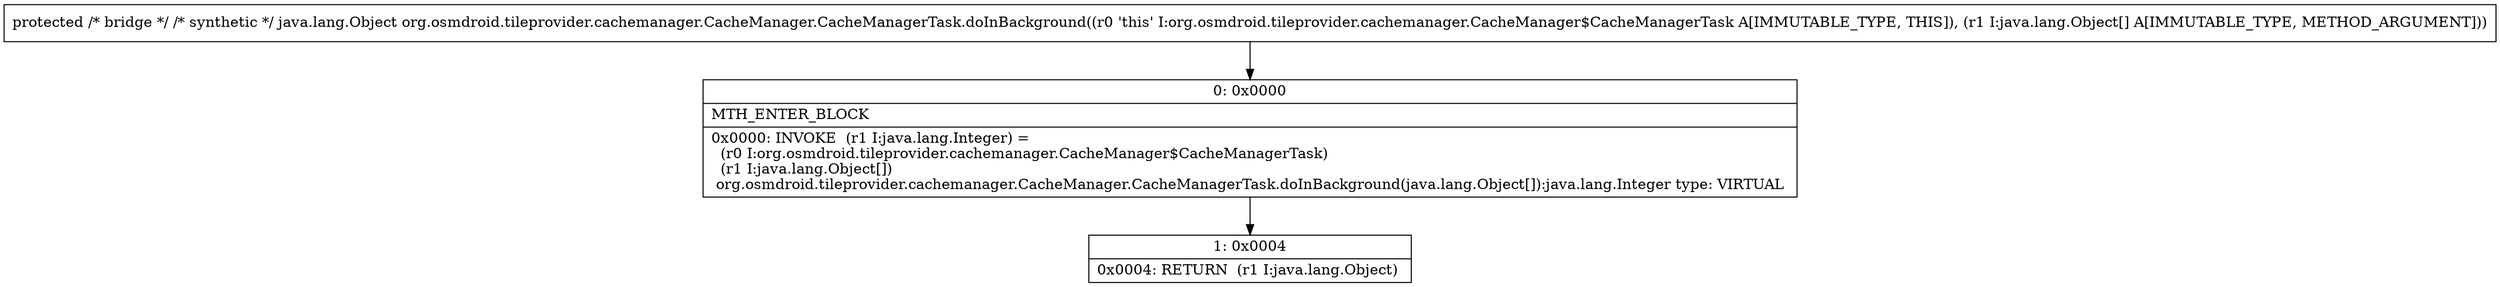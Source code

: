 digraph "CFG fororg.osmdroid.tileprovider.cachemanager.CacheManager.CacheManagerTask.doInBackground([Ljava\/lang\/Object;)Ljava\/lang\/Object;" {
Node_0 [shape=record,label="{0\:\ 0x0000|MTH_ENTER_BLOCK\l|0x0000: INVOKE  (r1 I:java.lang.Integer) = \l  (r0 I:org.osmdroid.tileprovider.cachemanager.CacheManager$CacheManagerTask)\l  (r1 I:java.lang.Object[])\l org.osmdroid.tileprovider.cachemanager.CacheManager.CacheManagerTask.doInBackground(java.lang.Object[]):java.lang.Integer type: VIRTUAL \l}"];
Node_1 [shape=record,label="{1\:\ 0x0004|0x0004: RETURN  (r1 I:java.lang.Object) \l}"];
MethodNode[shape=record,label="{protected \/* bridge *\/ \/* synthetic *\/ java.lang.Object org.osmdroid.tileprovider.cachemanager.CacheManager.CacheManagerTask.doInBackground((r0 'this' I:org.osmdroid.tileprovider.cachemanager.CacheManager$CacheManagerTask A[IMMUTABLE_TYPE, THIS]), (r1 I:java.lang.Object[] A[IMMUTABLE_TYPE, METHOD_ARGUMENT])) }"];
MethodNode -> Node_0;
Node_0 -> Node_1;
}

